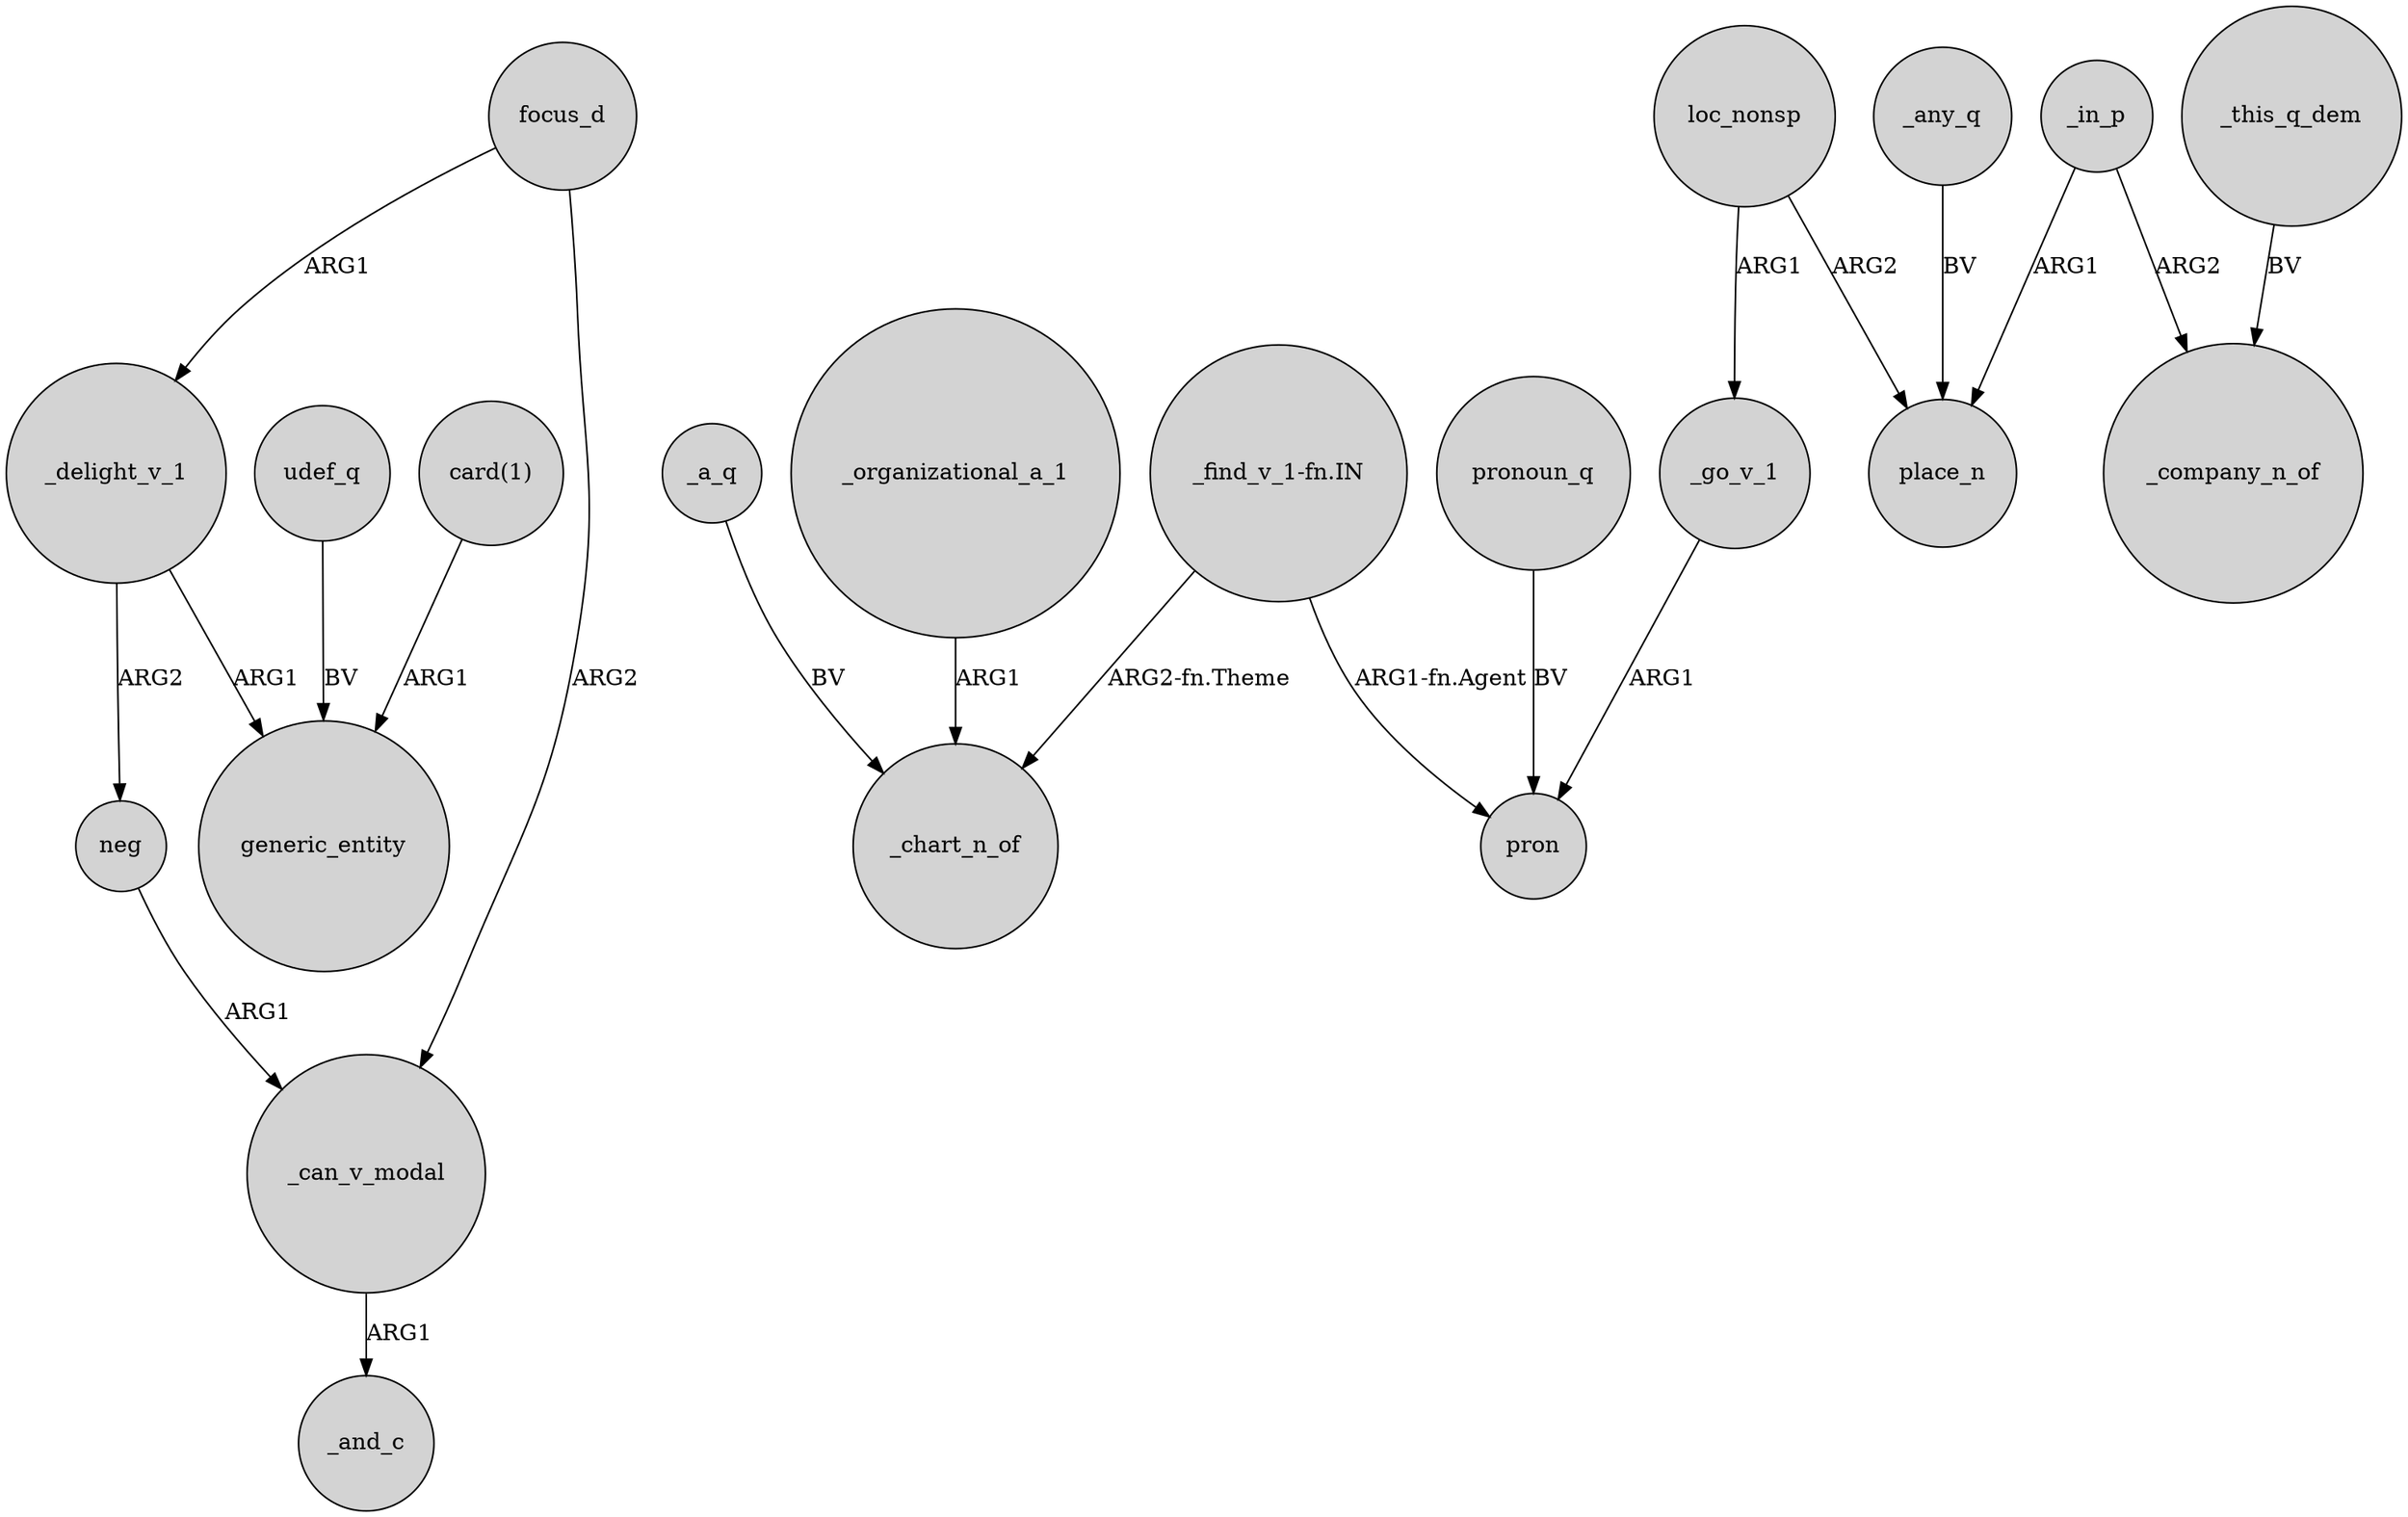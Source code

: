 digraph {
	node [shape=circle style=filled]
	udef_q -> generic_entity [label=BV]
	_a_q -> _chart_n_of [label=BV]
	focus_d -> _delight_v_1 [label=ARG1]
	_this_q_dem -> _company_n_of [label=BV]
	_delight_v_1 -> neg [label=ARG2]
	_delight_v_1 -> generic_entity [label=ARG1]
	_in_p -> _company_n_of [label=ARG2]
	pronoun_q -> pron [label=BV]
	_in_p -> place_n [label=ARG1]
	_organizational_a_1 -> _chart_n_of [label=ARG1]
	"_find_v_1-fn.IN" -> _chart_n_of [label="ARG2-fn.Theme"]
	_go_v_1 -> pron [label=ARG1]
	loc_nonsp -> place_n [label=ARG2]
	_can_v_modal -> _and_c [label=ARG1]
	"card(1)" -> generic_entity [label=ARG1]
	"_find_v_1-fn.IN" -> pron [label="ARG1-fn.Agent"]
	loc_nonsp -> _go_v_1 [label=ARG1]
	focus_d -> _can_v_modal [label=ARG2]
	_any_q -> place_n [label=BV]
	neg -> _can_v_modal [label=ARG1]
}
